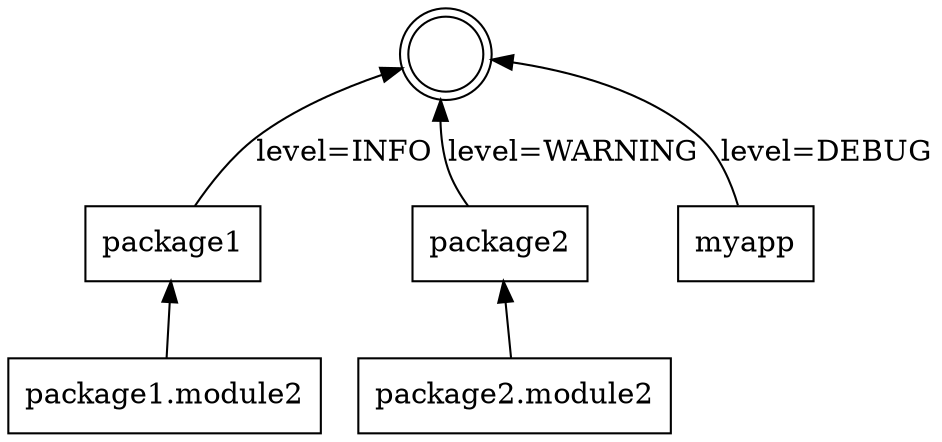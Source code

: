 digraph {
   rankdir = BT;

   node [shape = doublecircle];
   "";

   node [shape = rect];
   "package1" -> "" [label="level=INFO"];
   "package1.module2" -> "package1";
   "package2" -> "" [label="level=WARNING"];
   "package2.module2" -> "package2";
   "myapp" -> "" [label="level=DEBUG"];
}
